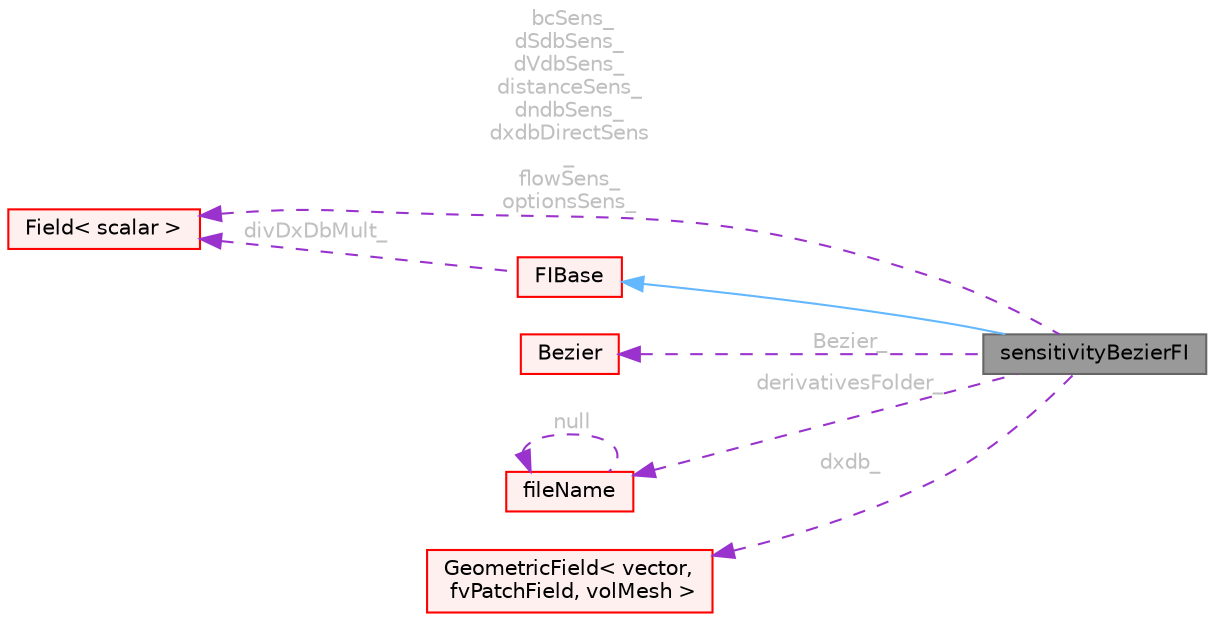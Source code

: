 digraph "sensitivityBezierFI"
{
 // LATEX_PDF_SIZE
  bgcolor="transparent";
  edge [fontname=Helvetica,fontsize=10,labelfontname=Helvetica,labelfontsize=10];
  node [fontname=Helvetica,fontsize=10,shape=box,height=0.2,width=0.4];
  rankdir="LR";
  Node1 [id="Node000001",label="sensitivityBezierFI",height=0.2,width=0.4,color="gray40", fillcolor="grey60", style="filled", fontcolor="black",tooltip="Calculation of adjoint based sensitivities for Bezier control points using the FI appoach."];
  Node2 -> Node1 [id="edge1_Node000001_Node000002",dir="back",color="steelblue1",style="solid",tooltip=" "];
  Node2 [id="Node000002",label="FIBase",height=0.2,width=0.4,color="red", fillcolor="#FFF0F0", style="filled",URL="$classFoam_1_1incompressible_1_1FIBase.html",tooltip="Base class for Field Integral-based sensitivity derivatives."];
  Node60 -> Node2 [id="edge2_Node000002_Node000060",dir="back",color="darkorchid3",style="dashed",tooltip=" ",label=" divDxDbMult_",fontcolor="grey" ];
  Node60 [id="Node000060",label="Field\< scalar \>",height=0.2,width=0.4,color="red", fillcolor="#FFF0F0", style="filled",URL="$classFoam_1_1Field.html",tooltip=" "];
  Node93 -> Node1 [id="edge3_Node000001_Node000093",dir="back",color="darkorchid3",style="dashed",tooltip=" ",label=" Bezier_",fontcolor="grey" ];
  Node93 [id="Node000093",label="Bezier",height=0.2,width=0.4,color="red", fillcolor="#FFF0F0", style="filled",URL="$classFoam_1_1Bezier.html",tooltip="Calculation of adjoint based sensitivities for Bezier control points."];
  Node60 -> Node1 [id="edge4_Node000001_Node000060",dir="back",color="darkorchid3",style="dashed",tooltip=" ",label=" bcSens_\ndSdbSens_\ndVdbSens_\ndistanceSens_\ndndbSens_\ndxdbDirectSens\l_\nflowSens_\noptionsSens_",fontcolor="grey" ];
  Node102 -> Node1 [id="edge5_Node000001_Node000102",dir="back",color="darkorchid3",style="dashed",tooltip=" ",label=" derivativesFolder_",fontcolor="grey" ];
  Node102 [id="Node000102",label="fileName",height=0.2,width=0.4,color="red", fillcolor="#FFF0F0", style="filled",URL="$classFoam_1_1fileName.html",tooltip="A class for handling file names."];
  Node102 -> Node102 [id="edge6_Node000102_Node000102",dir="back",color="darkorchid3",style="dashed",tooltip=" ",label=" null",fontcolor="grey" ];
  Node103 -> Node1 [id="edge7_Node000001_Node000103",dir="back",color="darkorchid3",style="dashed",tooltip=" ",label=" dxdb_",fontcolor="grey" ];
  Node103 [id="Node000103",label="GeometricField\< vector,\l fvPatchField, volMesh \>",height=0.2,width=0.4,color="red", fillcolor="#FFF0F0", style="filled",URL="$classFoam_1_1GeometricField.html",tooltip=" "];
}
